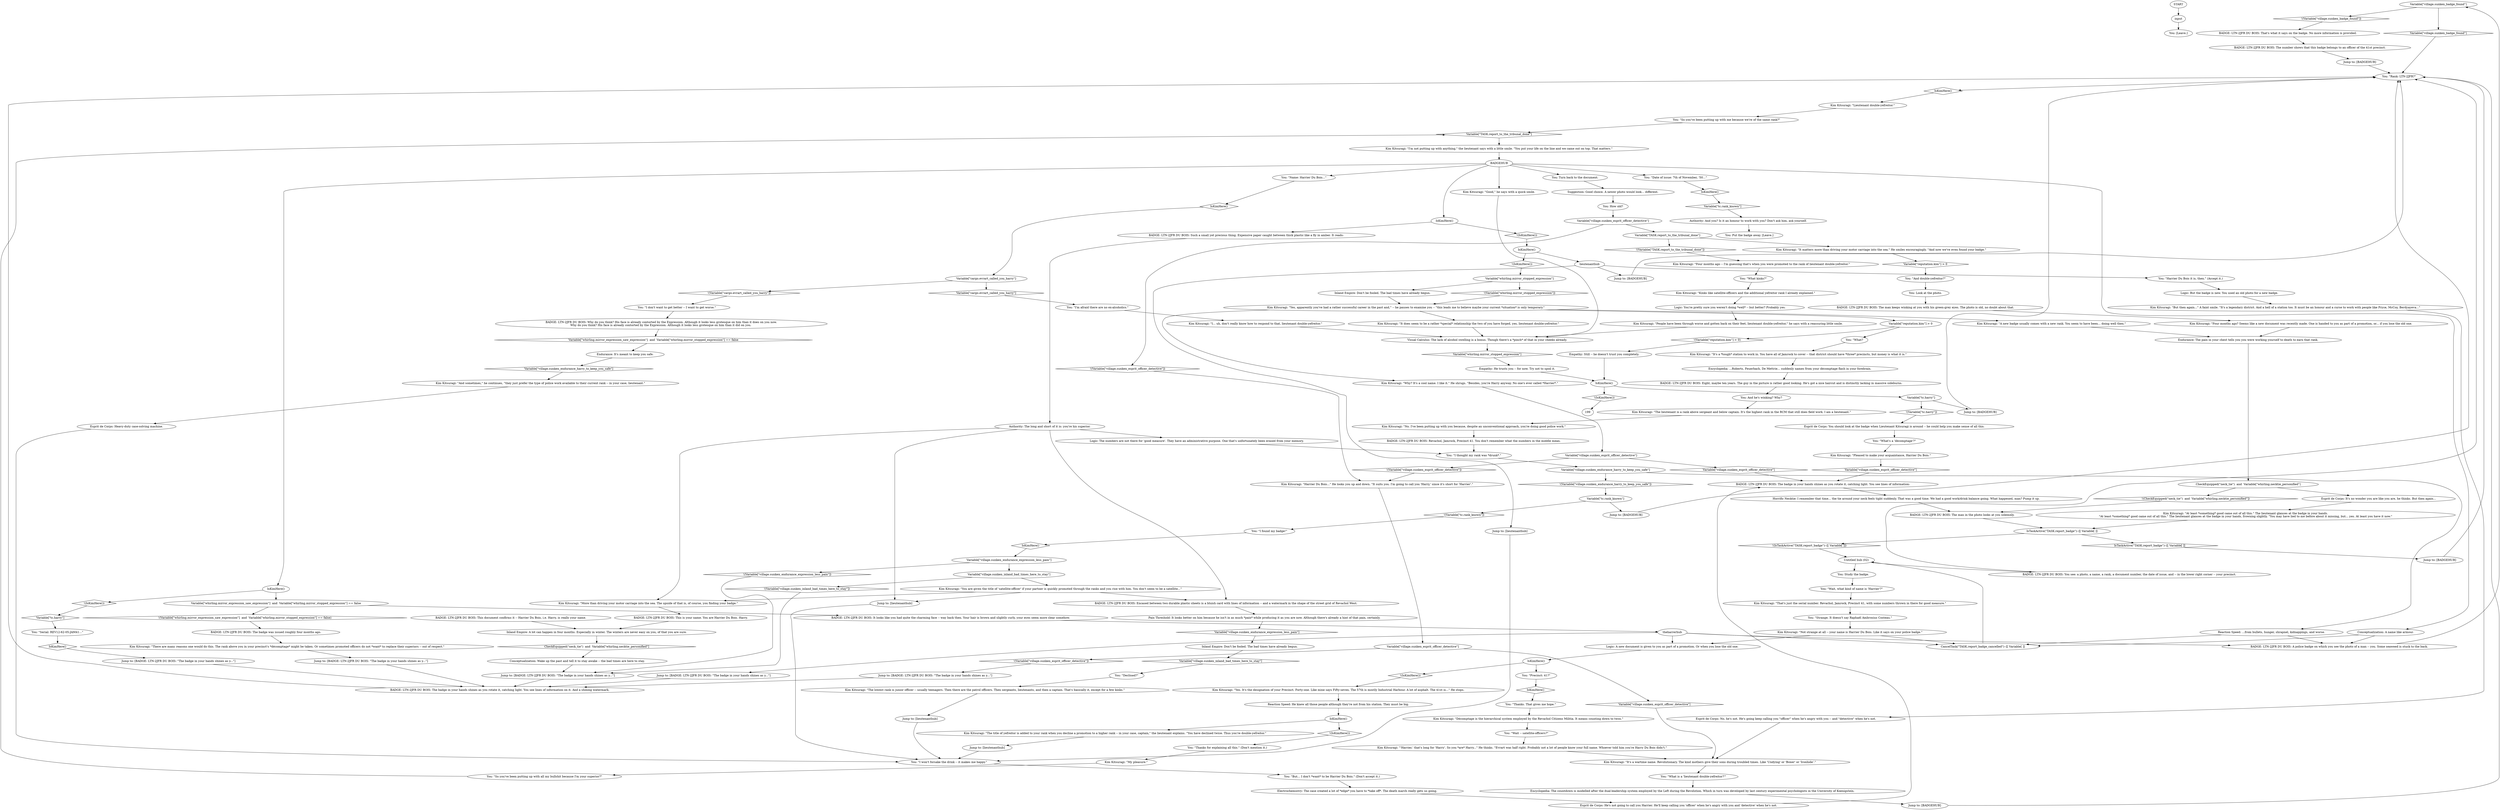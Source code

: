 # INVENTORY / BADGE
# Your lost badge.
# ==================================================
digraph G {
	  0 [label="START"];
	  1 [label="input"];
	  2 [label="Variable[\"village.sunken_badge_found\"]"];
	  3 [label="Variable[\"village.sunken_badge_found\"]", shape=diamond];
	  4 [label="!(Variable[\"village.sunken_badge_found\"])", shape=diamond];
	  5 [label="Kim Kitsuragi: \"It's a *tough* station to work in. You have all of Jamrock to cover -- that district should have *three* precincts, but money is what it is.\""];
	  6 [label="BADGE: LTN-2JFR DU BOIS: The badge in your hands shines as you rotate it, catching light. You see lines of information:"];
	  7 [label="Empathy: Still -- he doesn't trust you completely."];
	  8 [label="You: \"Name: Harrier Du Bois...\""];
	  9 [label="IsTaskActive(\"TASK.report_badge\")--[[ Variable[ ]]"];
	  10 [label="IsTaskActive(\"TASK.report_badge\")--[[ Variable[ ]]", shape=diamond];
	  11 [label="!(IsTaskActive(\"TASK.report_badge\")--[[ Variable[ ]])", shape=diamond];
	  12 [label="Esprit de Corps: Heavy-duty case-solving machine."];
	  13 [label="Kim Kitsuragi: \"My pleasure.\""];
	  14 [label="BADGE: LTN-2JFR DU BOIS: The man keeps winking at you with his green-grey eyes. The photo is old, no doubt about that."];
	  15 [label="Endurance: The pain in your chest tells you you were working yourself to death to earn that rank."];
	  16 [label="You: How old?"];
	  17 [label="Jump to: [BADGE: LTN-2JFR DU BOIS: \"The badge in your hands shines as y...\"]"];
	  18 [label="Kim Kitsuragi: \"Kinks like satellite-officers and the additional yefreitor rank I already explained.\""];
	  19 [label="Variable[\"cargo.evrart_called_you_harry\"]"];
	  20 [label="Variable[\"cargo.evrart_called_you_harry\"]", shape=diamond];
	  21 [label="!(Variable[\"cargo.evrart_called_you_harry\"])", shape=diamond];
	  22 [label="Kim Kitsuragi: \"Not strange at all -- your name is Harrier Du Bois. Like it says on your police badge.\""];
	  23 [label="BADGE: LTN-2JFR DU BOIS: The badge in your hands shines as you rotate it, catching light. You see lines of information on it. And a shining watermark."];
	  24 [label="Kim Kitsuragi: \"Lieutenant double-yefreitor.\""];
	  25 [label="Untitled hub (02)"];
	  26 [label="You: Study the badge."];
	  27 [label="You: And he's winking? Why?"];
	  28 [label="Inland Empire: Don't be fooled. The bad times have already begun."];
	  29 [label="Variable[\"village.sunken_esprit_officer_detective\"]"];
	  30 [label="Variable[\"village.sunken_esprit_officer_detective\"]", shape=diamond];
	  31 [label="!(Variable[\"village.sunken_esprit_officer_detective\"])", shape=diamond];
	  32 [label="Variable[\"village.sunken_esprit_officer_detective\"]"];
	  33 [label="Variable[\"village.sunken_esprit_officer_detective\"]", shape=diamond];
	  34 [label="!(Variable[\"village.sunken_esprit_officer_detective\"])", shape=diamond];
	  35 [label="Kim Kitsuragi: \"I'm not putting up with anything,\" the lieutenant says with a little smile. \"You put your life on the line and we came out on top. That matters.\""];
	  36 [label="BADGE: LTN-2JFR DU BOIS: This document confirms it -- Harrier Du Bois, i.e. Harry, is really your name."];
	  37 [label="You: \"Serial: REV12-62-05-JAM41...\""];
	  38 [label="You: Turn back to the document."];
	  39 [label="Jump to: [lieutenanthub]"];
	  40 [label="Visual Calculus: The lack of alcohol swelling is a bonus. Though there's a *pinch* of that in your cheeks already."];
	  41 [label="theharrerhub"];
	  42 [label="Kim Kitsuragi: \"It's a wartime name. Revolutionary. The kind mothers give their sons during troubled times. Like 'Undying' or 'Boxer' or 'Ironhide'.\""];
	  43 [label="Kim Kitsuragi: \"That's just the serial number. Revachol, Jamrock, Precinct 41, with some numbers thrown in there for good measure.\""];
	  44 [label="Jump to: [BADGE: LTN-2JFR DU BOIS: \"The badge in your hands shines as y...\"]"];
	  45 [label="Kim Kitsuragi: \"Yes, apparently you've had a rather successful career in the past and,\" -- he pauses to examine you -- \"this leads me to believe maybe your current *situation* is only temporary.\""];
	  46 [label="Variable[\"village.sunken_endurance_harry_to_keep_you_safe\"]"];
	  47 [label="Variable[\"village.sunken_endurance_harry_to_keep_you_safe\"]", shape=diamond];
	  48 [label="!(Variable[\"village.sunken_endurance_harry_to_keep_you_safe\"])", shape=diamond];
	  49 [label="Reaction Speed: ...from bullets, hunger, shrapnel, kidnappings, and worse."];
	  50 [label="Kim Kitsuragi: \"And sometimes,\" he continues, \"they just prefer the type of police work available to their current rank -- in your case, lieutenant.\""];
	  51 [label="Jump to: [BADGE: LTN-2JFR DU BOIS: \"The badge in your hands shines as y...\"]"];
	  52 [label="Jump to: [BADGEHUB]"];
	  53 [label="You: \"I thought my rank was *drunk*.\""];
	  54 [label="You: \"Harrier Du Bois it is, then.\" (Accept it.)"];
	  55 [label="CancelTask(\"TASK.report_badge_cancelled\")--[[ Variable[ ]]"];
	  56 [label="Jump to: [BADGEHUB]"];
	  57 [label="Horrific Necktie: I remember that time... the tie around your neck feels tight suddenly. That was a good time. We had a good work/drink balance going. What happened, man? Pump it up."];
	  58 [label="Conceptualization: Wake up the past and tell it to stay awake -- the bad times are here to stay."];
	  59 [label="You: \"Declined?\""];
	  60 [label="Jump to: [lieutenanthub]"];
	  61 [label="You: \"So you've been putting up with all my bullshit because I'm your superior?\""];
	  62 [label="Kim Kitsuragi: \"More than driving your motor carriage into the sea. The upside of that is, of course, you finding your badge.\""];
	  63 [label="BADGEHUB"];
	  64 [label="You: \"Rank: LTN-2JFR?\""];
	  65 [label="Kim Kitsuragi: \"Good,\" he says with a quick smile."];
	  66 [label="Kim Kitsuragi: \"Décomptage is the hierarchical system employed by the Revachol Citizens Militia. It means counting down to twos.\""];
	  67 [label="Kim Kitsuragi: \"Pleased to make your acquaintance, Harrier Du Bois.\""];
	  68 [label="Logic: But the badge is new. You used an old photo for a new badge."];
	  69 [label="Kim Kitsuragi: \"Four months ago? Seems like a new document was recently made. One is handed to you as part of a promotion, or... if you lose the old one."];
	  70 [label="You: \"I found my badge!\""];
	  71 [label="BADGE: LTN-2JFR DU BOIS: That's what it says on the badge. No more information is provided."];
	  72 [label="Kim Kitsuragi: \"Yes. It's the designation of your Precinct. Forty-one. Like mine says Fifty-seven. The 57th is mostly Industrial Harbour. A lot of asphalt. The 41st is...\" He stops."];
	  73 [label="You: \"Thanks. That gives me hope.\""];
	  74 [label="Kim Kitsuragi: \"A new badge usually comes with a new rank. You seem to have been... doing well then.\""];
	  75 [label="You: \"What kinks?\""];
	  76 [label="Jump to: [lieutenanthub]"];
	  77 [label="IsKimHere()"];
	  78 [label="IsKimHere()", shape=diamond];
	  79 [label="!(IsKimHere())", shape=diamond];
	  80 [label="Variable[\"tc.harry\"]"];
	  81 [label="Variable[\"tc.harry\"]", shape=diamond];
	  82 [label="!(Variable[\"tc.harry\"])", shape=diamond];
	  83 [label="Jump to: [BADGEHUB]"];
	  84 [label="Inland Empire: A lot can happen in four months. Especially in winter. The winters are never easy on you, of that you are sure."];
	  85 [label="Kim Kitsuragi: \"People have been through worse and gotten back on their feet, lieutenant double-yefreitor,\" he says with a reassuring little smile."];
	  86 [label="Kim Kitsuragi: \"I... uh, don't really know how to respond to that, lieutenant double-yefreitor.\""];
	  87 [label="BADGE: LTN-2JFR DU BOIS: Why do you think? His face is already contorted by the Expression. Although it looks less grotesque on him than it does on you now.\nWhy do you think? His face is already contorted by the Expression. Although it looks less grotesque on him than it did on you. "];
	  88 [label="Kim Kitsuragi: \"The lieutenant is a rank above sergeant and below captain. It's the highest rank in the RCM that still does field work. I am a lieutenant.\""];
	  89 [label="Encyclopedia: The countdown is modelled after the dual-leadership system employed by the Left during the Revolution. Which in turn was developed by last century experimental psychologists in the University of Koenigstein."];
	  90 [label="You: \"Wait -- satellite-officers?\""];
	  91 [label="Logic: The numbers are not there for 'good measure'. They have an administrative purpose. One that's unfortunately been erased from your memory."];
	  92 [label="You: \"Strange. It doesn't say Raphaël Ambrosius Costeau.\""];
	  93 [label="Jump to: [BADGE: LTN-2JFR DU BOIS: \"The badge in your hands shines as y...\"]"];
	  94 [label="You: \"What's a 'décomptage'?\""];
	  95 [label="Jump to: [BADGEHUB]"];
	  96 [label="Authority: The long and short of it is: you're his superior."];
	  97 [label="Logic: You're pretty sure you weren't doing *well* -- but better? Probably yes."];
	  98 [label="Esprit de Corps: He's not going to call you Harrier. He'll keep calling you 'officer' when he's angry with you and 'detective' when he's not."];
	  99 [label="Kim Kitsuragi: \"Harrier Du Bois...\" He looks you up and down. \"It suits you. I'm going to call you 'Harry,' since it's short for 'Harrier'.\""];
	  100 [label="You: \"I don't want to get better -- I want to get worse.\""];
	  101 [label="Kim Kitsuragi: \"Why? It's a cool name. I like it.\" He shrugs. \"Besides, you're Harry anyway. No one's ever called *Harrier*.\""];
	  102 [label="Electrochemistry: The case created a lot of *edge* you have to *take off*. The death march really gets us going."];
	  103 [label="CheckEquipped(\"neck_tie\")  and  Variable[\"whirling.necktie_personified\"]"];
	  104 [label="CheckEquipped(\"neck_tie\")  and  Variable[\"whirling.necktie_personified\"]", shape=diamond];
	  105 [label="!(CheckEquipped(\"neck_tie\")  and  Variable[\"whirling.necktie_personified\"])", shape=diamond];
	  106 [label="Esprit de Corps: It's no wonder you are like you are, he thinks. But then again..."];
	  107 [label="Encyclopedia: ...Roberts, Feuerbach, De Mettrie... suddenly names from your décomptage flash in your forebrain."];
	  108 [label="Esprit de Corps: No, he's not. He's going keep calling you \"officer\" when he's angry with you -- and \"detective\" when he's not."];
	  109 [label="Jump to: [BADGE: LTN-2JFR DU BOIS: \"The badge in your hands shines as y...\"]"];
	  110 [label="You: Put the badge away. [Leave.]"];
	  111 [label="Conceptualization: A name like armour."];
	  112 [label="Variable[\"tc.rank_known\"]"];
	  113 [label="Variable[\"tc.rank_known\"]", shape=diamond];
	  114 [label="!(Variable[\"tc.rank_known\"])", shape=diamond];
	  115 [label="Jump to: [BADGEHUB]"];
	  116 [label="BADGE: LTN-2JFR DU BOIS: The man in the photo looks at you solemnly."];
	  117 [label="You: \"Thanks for explaining all this.\" (Don't mention it.)"];
	  118 [label="BADGE: LTN-2JFR DU BOIS: Encased between two durable plastic sheets is a bluish card with lines of information -- and a watermark in the shape of the street grid of Revachol West."];
	  119 [label="You: \"Wait, what kind of name is 'Harrier'?\""];
	  120 [label="Logic: A new document is given to you as part of a promotion. Or when you lose the old one."];
	  121 [label="Kim Kitsuragi: \"There are many reasons one would do this. The rank above you in your precinct's *décomptage* might be taken. Or sometimes promoted officers do not *want* to replace their superiors -- out of respect.\""];
	  122 [label="Kim Kitsuragi: \"The lowest rank is junior officer -- usually teenagers. Then there are the patrol officers. Then sergeants, lieutenants, and then a captain. That's basically it, except for a few kinks.\""];
	  123 [label="Jump to: [BADGEHUB]"];
	  124 [label="IsKimHere()"];
	  125 [label="IsKimHere()", shape=diamond];
	  126 [label="!(IsKimHere())", shape=diamond];
	  127 [label="You: \"Precinct: 41?\""];
	  128 [label="IsKimHere()"];
	  129 [label="IsKimHere()", shape=diamond];
	  130 [label="!(IsKimHere())", shape=diamond];
	  131 [label="BADGE: LTN-2JFR DU BOIS: Such a small yet precious thing. Expensive paper caught between thick plastic like a fly in amber. It reads:"];
	  132 [label="Suggestion: Good choice. A newer photo would look... different."];
	  133 [label="Kim Kitsuragi: \"But then again...\" A faint smile. \"It's a legendary district. And a hell of a station too. It must be an honour and a curse to work with people like Pryce, McCoy, Berdyayeva...\""];
	  134 [label="Kim Kitsuragi: \"At least *something* good came out of all this.\" The lieutenant glances at the badge in your hands.\n\"At least *something* good came out of all this.\" The lieutenant glances at the badge in your hands, frowning slightly. \"You may have lied to me before about it missing, but... yes. At least you have it now.\""];
	  135 [label="Variable[\"village.sunken_endurance_expression_less_pain\"]"];
	  136 [label="Variable[\"village.sunken_endurance_expression_less_pain\"]", shape=diamond];
	  137 [label="!(Variable[\"village.sunken_endurance_expression_less_pain\"])", shape=diamond];
	  138 [label="Variable[\"village.sunken_inland_bad_times_here_to_stay\"]"];
	  139 [label="Variable[\"village.sunken_inland_bad_times_here_to_stay\"]", shape=diamond];
	  140 [label="!(Variable[\"village.sunken_inland_bad_times_here_to_stay\"])", shape=diamond];
	  141 [label="Kim Kitsuragi: \"You are given the title of 'satellite-officer' if your partner is quickly promoted through the ranks and you rise with him. You don't seem to be a satellite...\""];
	  142 [label="Kim Kitsuragi: \"'Harrier,' that's long for 'Harry'. So you *are* Harry...\" He thinks. \"Evrart was half right. Probably not a lot of people know your full name. Whoever told him you're Harry Du Bois didn't.\""];
	  143 [label="You: \"I'm afraid there are no ex-alcoholics.\""];
	  144 [label="Kim Kitsuragi: \"It does seem to be a rather *special* relationship the two of you have forged, yes, lieutenant double-yefreitor.\""];
	  145 [label="You: \"But... I don't *want* to be Harrier Du Bois.\" (Don't accept it.)"];
	  146 [label="BADGE: LTN-2JFR DU BOIS: A police badge on which you see the photo of a man -- you. Some seaweed is stuck to the back."];
	  147 [label="You: [Leave.]"];
	  148 [label="BADGE: LTN-2JFR DU BOIS: You see: a photo, a name, a rank, a document number, the date of issue, and -- in the lower right corner -- your precinct."];
	  149 [label="Pain Threshold: It looks better on him because he isn't in as much *pain* while producing it as you are now. Although there's already a hint of that pain, certainly."];
	  150 [label="Endurance: It's meant to keep you safe."];
	  151 [label="You: \"What is a 'lieutenant double-yefreitor?'\""];
	  152 [label="You: \"So you've been putting up with me because we're of the same rank?\""];
	  153 [label="Jump to: [lieutenanthub]"];
	  154 [label="BADGE: LTN-2JFR DU BOIS: This is your name. You are Harrier Du Bois. Harry."];
	  155 [label="Esprit de Corps: You should look at the badge when Lieutenant Kitsuragi is around -- he could help you make sense of all this."];
	  156 [label="BADGE: LTN-2JFR DU BOIS: The number shows that this badge belongs to an officer of the 41st precinct."];
	  157 [label="IsKimHere()"];
	  158 [label="IsKimHere()", shape=diamond];
	  159 [label="!(IsKimHere())", shape=diamond];
	  160 [label="lieutenanthub"];
	  161 [label="You: \"I won't forsake the drink -- it makes me happy.\""];
	  162 [label="Variable[\"reputation.kim\"] > 0"];
	  163 [label="Variable[\"reputation.kim\"] > 0", shape=diamond];
	  164 [label="!(Variable[\"reputation.kim\"] > 0)", shape=diamond];
	  165 [label="You: \"What?"];
	  166 [label="Reaction Speed: He knew all those people although they're not from his station. They must be big."];
	  167 [label="BADGE: LTN-2JFR DU BOIS: Eight, maybe ten years. The guy in the picture is rather good looking. He's got a nice haircut and is distinctly lacking in massive sideburns."];
	  168 [label="Variable[\"village.sunken_esprit_officer_detective\"]"];
	  169 [label="Variable[\"village.sunken_esprit_officer_detective\"]", shape=diamond];
	  170 [label="!(Variable[\"village.sunken_esprit_officer_detective\"])", shape=diamond];
	  171 [label="Variable[\"TASK.report_to_the_tribunal_done\"]"];
	  172 [label="Variable[\"TASK.report_to_the_tribunal_done\"]", shape=diamond];
	  173 [label="!(Variable[\"TASK.report_to_the_tribunal_done\"])", shape=diamond];
	  174 [label="Kim Kitsuragi: \"It matters more than driving your motor carriage into the sea.\" He smiles encouragingly. \"And now we've even found your badge.\""];
	  175 [label="BADGE: LTN-2JFR DU BOIS: Revachol, Jamrock, Precinct 41. You don't remember what the numbers in the middle mean."];
	  176 [label="Variable[\"whirling.mirror_stopped_expression\"]"];
	  177 [label="Variable[\"whirling.mirror_stopped_expression\"]", shape=diamond];
	  178 [label="!(Variable[\"whirling.mirror_stopped_expression\"])", shape=diamond];
	  179 [label="Inland Empire: Don't be fooled. The bad times have already begun."];
	  180 [label="Empathy: He trusts you -- for now. Try not to spoil it."];
	  181 [label="You: \"And double-yefreitor?\""];
	  182 [label="Kim Kitsuragi: \"No. I've been putting up with you because, despite an unconventional approach, you're doing good police work.\""];
	  183 [label="Kim Kitsuragi: \"Four months ago -- I'm guessing that's when you were promoted to the rank of lieutenant double-yefreitor.\""];
	  184 [label="Authority: And you? Is it an honour to work with you? Don't ask him, ask yourself."];
	  185 [label="IsKimHere()"];
	  186 [label="IsKimHere()", shape=diamond];
	  187 [label="!(IsKimHere())", shape=diamond];
	  188 [label="Kim Kitsuragi: \"The title of yefreitor is added to your rank when you decline a promotion to a higher rank -- in your case, captain,\" the lieutenant explains. \"You have declined twice. Thus you're double-yefreitor.\""];
	  189 [label="You: Look at the photo."];
	  190 [label="You: \"Date of issue: 7th of November, '50...\""];
	  191 [label="IsKimHere()"];
	  192 [label="IsKimHere()", shape=diamond];
	  193 [label="!(IsKimHere())", shape=diamond];
	  194 [label="Variable[\"whirling.mirror_expression_saw_expression\"]  and  Variable[\"whirling.mirror_stopped_expression\"] == false"];
	  195 [label="Variable[\"whirling.mirror_expression_saw_expression\"]  and  Variable[\"whirling.mirror_stopped_expression\"] == false", shape=diamond];
	  196 [label="!(Variable[\"whirling.mirror_expression_saw_expression\"]  and  Variable[\"whirling.mirror_stopped_expression\"] == false)", shape=diamond];
	  197 [label="BADGE: LTN-2JFR DU BOIS: It looks like you had quite the charming face -- way back then. Your hair is brown and slightly curly, your eyes seem more clear somehow."];
	  198 [label="BADGE: LTN-2JFR DU BOIS: The badge was issued roughly four months ago."];
	  0 -> 1
	  1 -> 147
	  2 -> 3
	  2 -> 4
	  3 -> 64
	  4 -> 71
	  5 -> 107
	  6 -> 57
	  7 -> 77
	  8 -> 192
	  9 -> 10
	  9 -> 11
	  10 -> 56
	  11 -> 25
	  12 -> 161
	  13 -> 61
	  14 -> 69
	  15 -> 103
	  16 -> 168
	  17 -> 23
	  18 -> 97
	  19 -> 20
	  19 -> 21
	  20 -> 143
	  21 -> 100
	  22 -> 120
	  22 -> 55
	  23 -> 64
	  24 -> 152
	  25 -> 26
	  25 -> 148
	  26 -> 119
	  27 -> 88
	  28 -> 139
	  29 -> 30
	  29 -> 31
	  30 -> 42
	  31 -> 109
	  32 -> 33
	  32 -> 34
	  33 -> 6
	  34 -> 99
	  35 -> 63
	  36 -> 84
	  37 -> 158
	  38 -> 132
	  39 -> 161
	  40 -> 177
	  41 -> 120
	  41 -> 146
	  41 -> 93
	  41 -> 55
	  42 -> 151
	  43 -> 92
	  44 -> 23
	  45 -> 144
	  45 -> 162
	  45 -> 101
	  45 -> 74
	  46 -> 48
	  46 -> 49
	  47 -> 50
	  48 -> 112
	  49 -> 146
	  49 -> 55
	  50 -> 12
	  51 -> 23
	  52 -> 64
	  53 -> 46
	  54 -> 68
	  55 -> 25
	  56 -> 64
	  57 -> 116
	  58 -> 17
	  59 -> 122
	  60 -> 161
	  61 -> 172
	  62 -> 154
	  63 -> 128
	  63 -> 65
	  63 -> 38
	  63 -> 8
	  63 -> 111
	  63 -> 190
	  63 -> 191
	  64 -> 125
	  65 -> 40
	  66 -> 90
	  67 -> 169
	  68 -> 133
	  69 -> 15
	  70 -> 186
	  71 -> 156
	  72 -> 166
	  73 -> 66
	  74 -> 15
	  75 -> 18
	  76 -> 161
	  77 -> 80
	  77 -> 79
	  78 -> 113
	  79 -> 199
	  80 -> 82
	  80 -> 83
	  81 -> 37
	  82 -> 155
	  83 -> 64
	  84 -> 104
	  85 -> 40
	  86 -> 40
	  87 -> 195
	  88 -> 182
	  89 -> 123
	  90 -> 142
	  91 -> 53
	  92 -> 22
	  93 -> 23
	  94 -> 67
	  95 -> 64
	  96 -> 153
	  96 -> 118
	  96 -> 91
	  96 -> 62
	  97 -> 85
	  98 -> 6
	  99 -> 29
	  100 -> 87
	  101 -> 32
	  102 -> 98
	  103 -> 105
	  103 -> 106
	  104 -> 58
	  105 -> 116
	  106 -> 134
	  107 -> 167
	  108 -> 42
	  109 -> 23
	  111 -> 146
	  111 -> 55
	  112 -> 114
	  112 -> 115
	  113 -> 184
	  114 -> 70
	  115 -> 64
	  116 -> 9
	  117 -> 13
	  118 -> 149
	  119 -> 43
	  120 -> 124
	  121 -> 51
	  122 -> 76
	  123 -> 64
	  124 -> 126
	  124 -> 127
	  125 -> 24
	  126 -> 72
	  127 -> 129
	  128 -> 130
	  128 -> 131
	  129 -> 73
	  130 -> 157
	  131 -> 96
	  132 -> 16
	  133 -> 108
	  134 -> 9
	  135 -> 137
	  135 -> 138
	  136 -> 28
	  137 -> 17
	  138 -> 140
	  138 -> 141
	  139 -> 59
	  140 -> 17
	  141 -> 153
	  141 -> 118
	  141 -> 62
	  142 -> 42
	  143 -> 86
	  144 -> 40
	  145 -> 102
	  146 -> 2
	  148 -> 64
	  149 -> 136
	  150 -> 47
	  151 -> 89
	  152 -> 172
	  153 -> 161
	  154 -> 84
	  155 -> 94
	  156 -> 52
	  157 -> 160
	  157 -> 159
	  158 -> 44
	  159 -> 176
	  160 -> 39
	  160 -> 54
	  160 -> 95
	  161 -> 145
	  162 -> 164
	  162 -> 165
	  163 -> 181
	  164 -> 7
	  165 -> 5
	  166 -> 185
	  167 -> 27
	  168 -> 170
	  168 -> 171
	  169 -> 6
	  170 -> 99
	  171 -> 173
	  171 -> 174
	  172 -> 35
	  173 -> 183
	  174 -> 163
	  175 -> 53
	  176 -> 178
	  176 -> 179
	  177 -> 180
	  178 -> 45
	  179 -> 45
	  180 -> 77
	  181 -> 189
	  182 -> 175
	  183 -> 75
	  184 -> 110
	  185 -> 187
	  185 -> 188
	  186 -> 135
	  187 -> 117
	  188 -> 60
	  189 -> 14
	  190 -> 78
	  191 -> 193
	  191 -> 194
	  192 -> 19
	  193 -> 81
	  194 -> 196
	  194 -> 197
	  195 -> 150
	  196 -> 198
	  197 -> 41
	  198 -> 121
}

